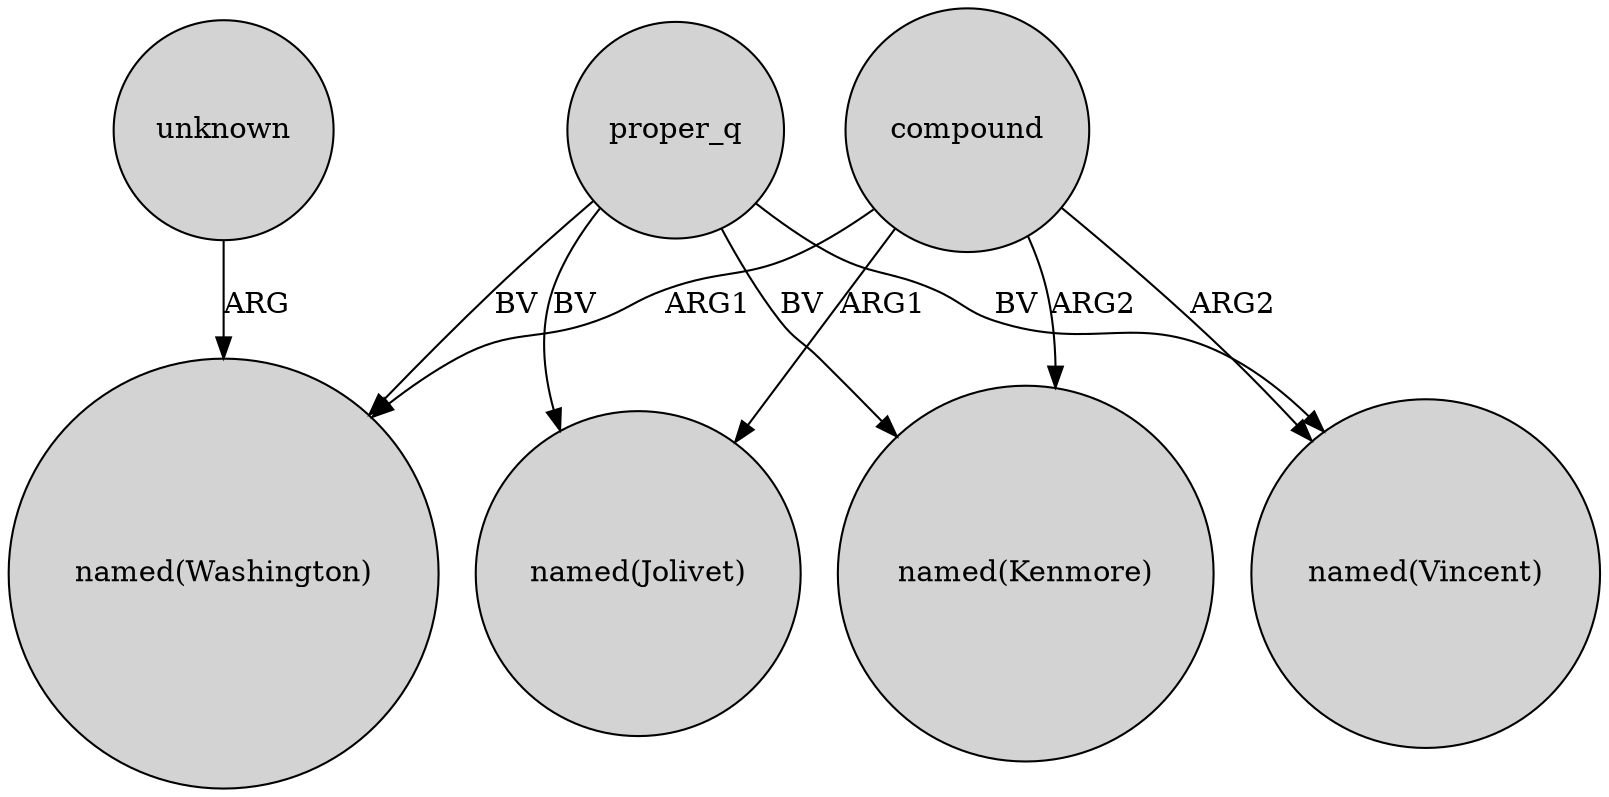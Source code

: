 digraph {
	node [shape=circle style=filled]
	compound -> "named(Washington)" [label=ARG1]
	compound -> "named(Vincent)" [label=ARG2]
	proper_q -> "named(Vincent)" [label=BV]
	unknown -> "named(Washington)" [label=ARG]
	proper_q -> "named(Kenmore)" [label=BV]
	proper_q -> "named(Jolivet)" [label=BV]
	proper_q -> "named(Washington)" [label=BV]
	compound -> "named(Kenmore)" [label=ARG2]
	compound -> "named(Jolivet)" [label=ARG1]
}

